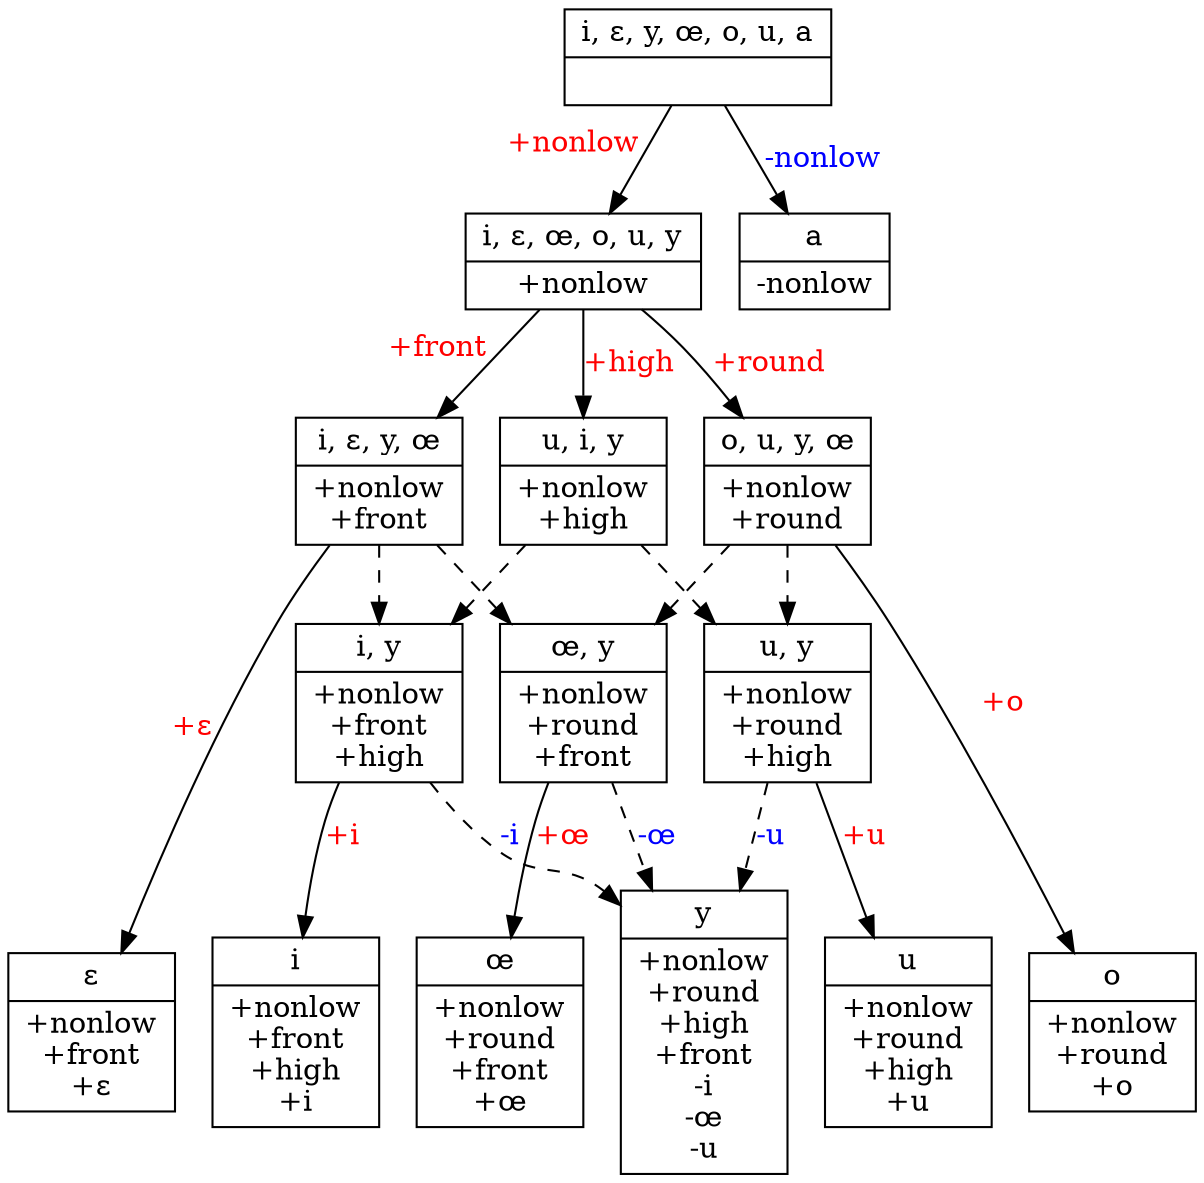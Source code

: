 // None
digraph {
	graph [ dpi = 300 ];
	0 [label="{<segs> i, ɛ, y, œ, o, u, a |<feats>  }",shape=record]
	1 [label="{<segs> i, ɛ, œ, o, u, y |<feats> +nonlow }",shape=record]
	2 [label="{<segs> i, ɛ, y, œ |<feats> +nonlow\n+front }",shape=record]
	3 [label="{<segs> o, u, y, œ |<feats> +nonlow\n+round }",shape=record]
	4 [label="{<segs> u, i, y |<feats> +nonlow\n+high }",shape=record]
	5 [label="{<segs> i |<feats> +nonlow\n+front\n+high\n+i }",shape=record]
	6 [label="{<segs> y |<feats> +nonlow\n+round\n+high\n+front\n-i\n-œ\n-u }",shape=record]
	7 [label="{<segs> u |<feats> +nonlow\n+round\n+high\n+u }",shape=record]
	8 [label="{<segs> ɛ |<feats> +nonlow\n+front\n+ɛ }",shape=record]
	9 [label="{<segs> œ |<feats> +nonlow\n+round\n+front\n+œ }",shape=record]
	10 [label="{<segs> o |<feats> +nonlow\n+round\n+o }",shape=record]
	11 [label="{<segs> a |<feats> -nonlow }",shape=record]
	12 [label="{<segs> œ, y |<feats> +nonlow\n+round\n+front }",shape=record]
	13 [label="{<segs> i, y |<feats> +nonlow\n+front\n+high }",shape=record]
	14 [label="{<segs> u, y |<feats> +nonlow\n+round\n+high }",shape=record]

	0 -> 1 [xlabel="+nonlow",fontcolor=red]
	0 -> 11 [label="-nonlow",fontcolor=blue]
	1 -> 2 [xlabel="+front",fontcolor=red]
	1 -> 3 [label="+round",fontcolor=red]
	1 -> 4 [label="+high",fontcolor=red]
	2 -> 8 [xlabel="+ɛ",fontcolor=red]
	2 -> 12 [style=dashed]
	2 -> 13 [style=dashed]
	3 -> 10 [label="+o",fontcolor=red]
	3 -> 12 [style=dashed]
	3 -> 14 [style=dashed]
	4 -> 13 [style=dashed]
	4 -> 14 [style=dashed]
	12 -> 6 [style=dashed,label="-œ",fontcolor=blue]
	12 -> 9 [label="+œ",fontcolor=red]
	13 -> 5 [label="+i",fontcolor=red]
	13 -> 6 [style=dashed,label="-i",fontcolor=blue]
	14 -> 6 [style=dashed,label="-u",fontcolor=blue]
	14 -> 7 [label="+u",fontcolor=red]
{rank=same; 5 6 7 8 9 10}
}